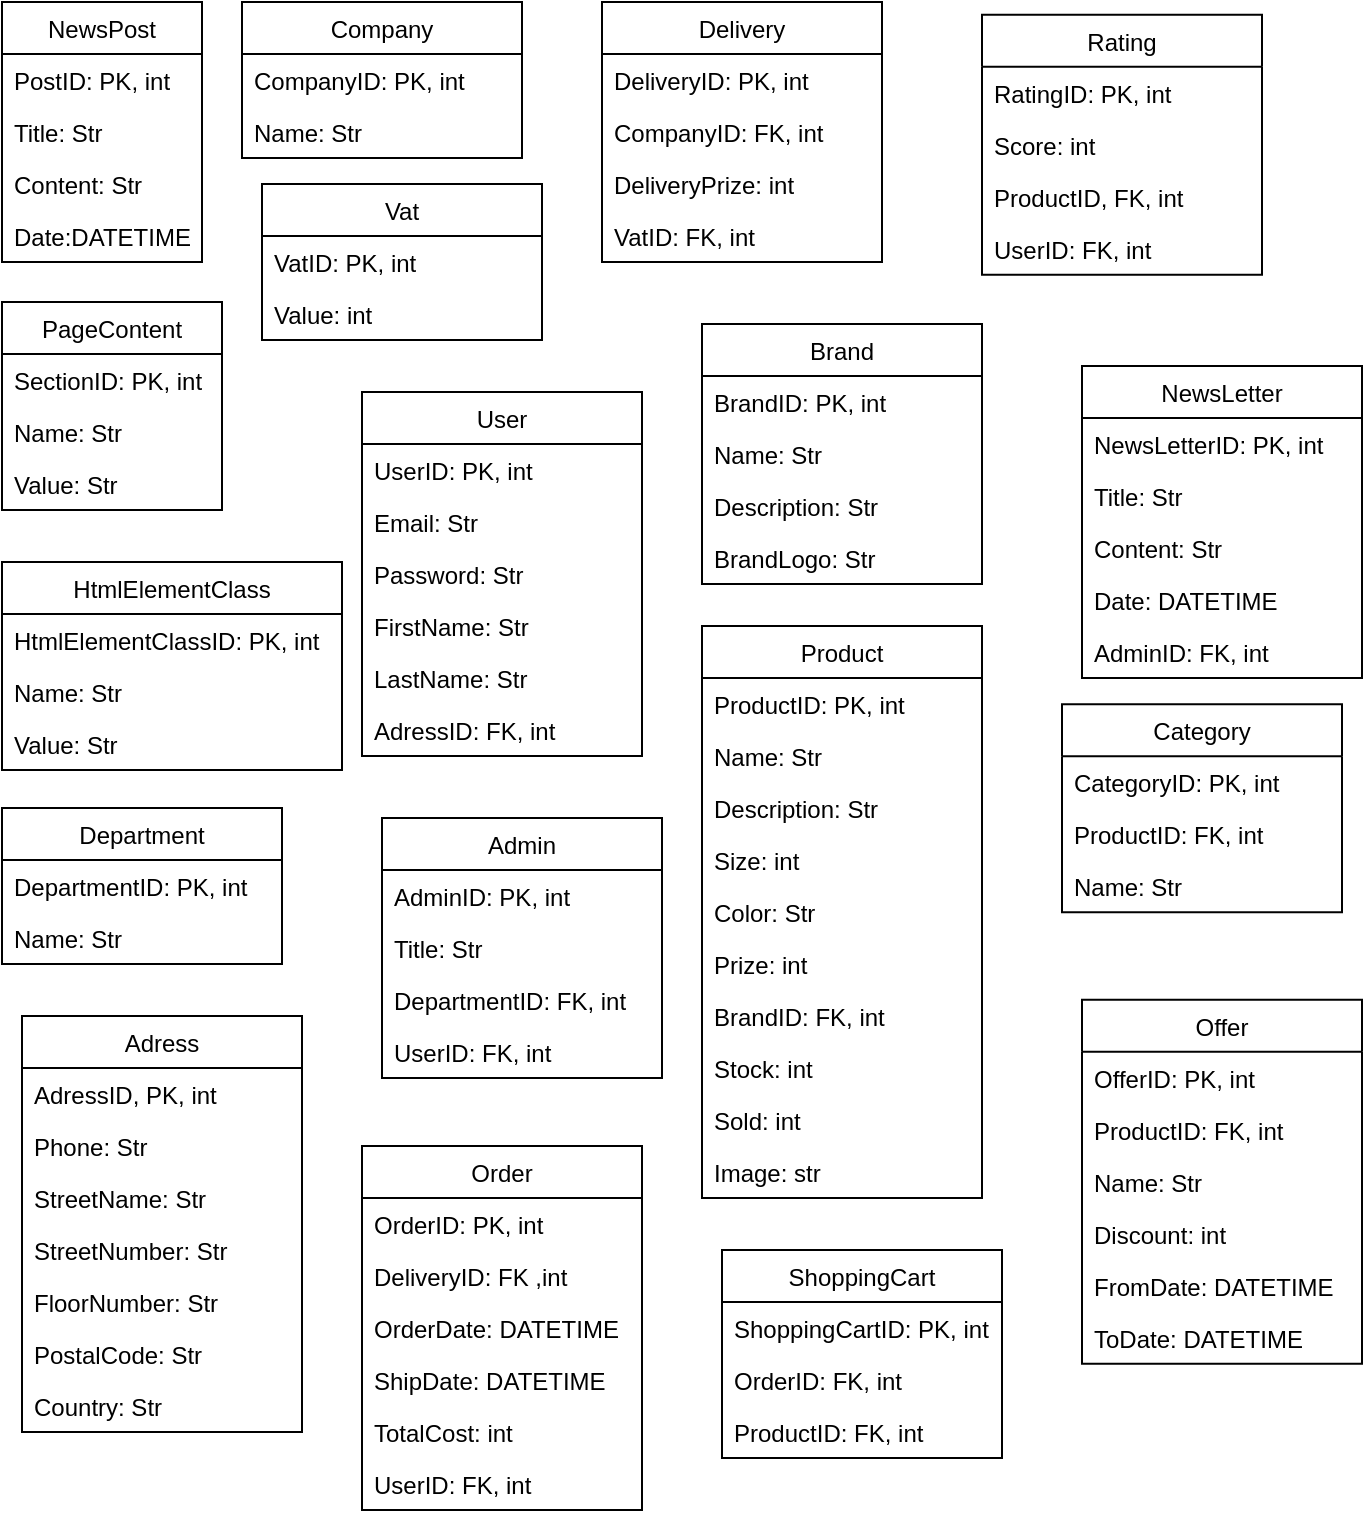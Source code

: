 <mxfile version="10.6.3" type="device"><diagram name="Page-1" id="efa7a0a1-bf9b-a30e-e6df-94a7791c09e9"><mxGraphModel dx="1382" dy="764" grid="1" gridSize="10" guides="1" tooltips="1" connect="1" arrows="1" fold="1" page="1" pageScale="1" pageWidth="826" pageHeight="1169" background="#ffffff" math="0" shadow="0"><root><mxCell id="0"/><mxCell id="1" parent="0"/><mxCell id="35_fHUMFxLM2dkBCwkfM-115" value="NewsPost" style="swimlane;fontStyle=0;childLayout=stackLayout;horizontal=1;startSize=26;fillColor=none;horizontalStack=0;resizeParent=1;resizeParentMax=0;resizeLast=0;collapsible=1;marginBottom=0;" parent="1" vertex="1"><mxGeometry x="20" y="20" width="100" height="130" as="geometry"><mxRectangle x="20" y="20" width="90" height="26" as="alternateBounds"/></mxGeometry></mxCell><mxCell id="35_fHUMFxLM2dkBCwkfM-116" value="PostID: PK, int" style="text;strokeColor=none;fillColor=none;align=left;verticalAlign=top;spacingLeft=4;spacingRight=4;overflow=hidden;rotatable=0;points=[[0,0.5],[1,0.5]];portConstraint=eastwest;" parent="35_fHUMFxLM2dkBCwkfM-115" vertex="1"><mxGeometry y="26" width="100" height="26" as="geometry"/></mxCell><mxCell id="35_fHUMFxLM2dkBCwkfM-117" value="Title: Str" style="text;strokeColor=none;fillColor=none;align=left;verticalAlign=top;spacingLeft=4;spacingRight=4;overflow=hidden;rotatable=0;points=[[0,0.5],[1,0.5]];portConstraint=eastwest;" parent="35_fHUMFxLM2dkBCwkfM-115" vertex="1"><mxGeometry y="52" width="100" height="26" as="geometry"/></mxCell><mxCell id="35_fHUMFxLM2dkBCwkfM-118" value="Content: Str" style="text;strokeColor=none;fillColor=none;align=left;verticalAlign=top;spacingLeft=4;spacingRight=4;overflow=hidden;rotatable=0;points=[[0,0.5],[1,0.5]];portConstraint=eastwest;" parent="35_fHUMFxLM2dkBCwkfM-115" vertex="1"><mxGeometry y="78" width="100" height="26" as="geometry"/></mxCell><mxCell id="35_fHUMFxLM2dkBCwkfM-121" value="Date:DATETIME" style="text;strokeColor=none;fillColor=none;align=left;verticalAlign=top;spacingLeft=4;spacingRight=4;overflow=hidden;rotatable=0;points=[[0,0.5],[1,0.5]];portConstraint=eastwest;" parent="35_fHUMFxLM2dkBCwkfM-115" vertex="1"><mxGeometry y="104" width="100" height="26" as="geometry"/></mxCell><mxCell id="35_fHUMFxLM2dkBCwkfM-122" value="PageContent" style="swimlane;fontStyle=0;childLayout=stackLayout;horizontal=1;startSize=26;fillColor=none;horizontalStack=0;resizeParent=1;resizeParentMax=0;resizeLast=0;collapsible=1;marginBottom=0;" parent="1" vertex="1"><mxGeometry x="20" y="170" width="110" height="104" as="geometry"/></mxCell><mxCell id="35_fHUMFxLM2dkBCwkfM-123" value="SectionID: PK, int" style="text;strokeColor=none;fillColor=none;align=left;verticalAlign=top;spacingLeft=4;spacingRight=4;overflow=hidden;rotatable=0;points=[[0,0.5],[1,0.5]];portConstraint=eastwest;" parent="35_fHUMFxLM2dkBCwkfM-122" vertex="1"><mxGeometry y="26" width="110" height="26" as="geometry"/></mxCell><mxCell id="35_fHUMFxLM2dkBCwkfM-124" value="Name: Str" style="text;strokeColor=none;fillColor=none;align=left;verticalAlign=top;spacingLeft=4;spacingRight=4;overflow=hidden;rotatable=0;points=[[0,0.5],[1,0.5]];portConstraint=eastwest;" parent="35_fHUMFxLM2dkBCwkfM-122" vertex="1"><mxGeometry y="52" width="110" height="26" as="geometry"/></mxCell><mxCell id="35_fHUMFxLM2dkBCwkfM-125" value="Value: Str" style="text;strokeColor=none;fillColor=none;align=left;verticalAlign=top;spacingLeft=4;spacingRight=4;overflow=hidden;rotatable=0;points=[[0,0.5],[1,0.5]];portConstraint=eastwest;" parent="35_fHUMFxLM2dkBCwkfM-122" vertex="1"><mxGeometry y="78" width="110" height="26" as="geometry"/></mxCell><mxCell id="35_fHUMFxLM2dkBCwkfM-126" value="HtmlElementClass" style="swimlane;fontStyle=0;childLayout=stackLayout;horizontal=1;startSize=26;fillColor=none;horizontalStack=0;resizeParent=1;resizeParentMax=0;resizeLast=0;collapsible=1;marginBottom=0;" parent="1" vertex="1"><mxGeometry x="20" y="300" width="170" height="104" as="geometry"/></mxCell><mxCell id="35_fHUMFxLM2dkBCwkfM-127" value="HtmlElementClassID: PK, int" style="text;strokeColor=none;fillColor=none;align=left;verticalAlign=top;spacingLeft=4;spacingRight=4;overflow=hidden;rotatable=0;points=[[0,0.5],[1,0.5]];portConstraint=eastwest;" parent="35_fHUMFxLM2dkBCwkfM-126" vertex="1"><mxGeometry y="26" width="170" height="26" as="geometry"/></mxCell><mxCell id="35_fHUMFxLM2dkBCwkfM-128" value="Name: Str" style="text;strokeColor=none;fillColor=none;align=left;verticalAlign=top;spacingLeft=4;spacingRight=4;overflow=hidden;rotatable=0;points=[[0,0.5],[1,0.5]];portConstraint=eastwest;" parent="35_fHUMFxLM2dkBCwkfM-126" vertex="1"><mxGeometry y="52" width="170" height="26" as="geometry"/></mxCell><mxCell id="35_fHUMFxLM2dkBCwkfM-129" value="Value: Str" style="text;strokeColor=none;fillColor=none;align=left;verticalAlign=top;spacingLeft=4;spacingRight=4;overflow=hidden;rotatable=0;points=[[0,0.5],[1,0.5]];portConstraint=eastwest;" parent="35_fHUMFxLM2dkBCwkfM-126" vertex="1"><mxGeometry y="78" width="170" height="26" as="geometry"/></mxCell><mxCell id="35_fHUMFxLM2dkBCwkfM-130" value="NewsLetter" style="swimlane;fontStyle=0;childLayout=stackLayout;horizontal=1;startSize=26;fillColor=none;horizontalStack=0;resizeParent=1;resizeParentMax=0;resizeLast=0;collapsible=1;marginBottom=0;" parent="1" vertex="1"><mxGeometry x="560" y="202" width="140" height="156" as="geometry"/></mxCell><mxCell id="35_fHUMFxLM2dkBCwkfM-131" value="NewsLetterID: PK, int" style="text;strokeColor=none;fillColor=none;align=left;verticalAlign=top;spacingLeft=4;spacingRight=4;overflow=hidden;rotatable=0;points=[[0,0.5],[1,0.5]];portConstraint=eastwest;" parent="35_fHUMFxLM2dkBCwkfM-130" vertex="1"><mxGeometry y="26" width="140" height="26" as="geometry"/></mxCell><mxCell id="35_fHUMFxLM2dkBCwkfM-132" value="Title: Str" style="text;strokeColor=none;fillColor=none;align=left;verticalAlign=top;spacingLeft=4;spacingRight=4;overflow=hidden;rotatable=0;points=[[0,0.5],[1,0.5]];portConstraint=eastwest;" parent="35_fHUMFxLM2dkBCwkfM-130" vertex="1"><mxGeometry y="52" width="140" height="26" as="geometry"/></mxCell><mxCell id="35_fHUMFxLM2dkBCwkfM-133" value="Content: Str" style="text;strokeColor=none;fillColor=none;align=left;verticalAlign=top;spacingLeft=4;spacingRight=4;overflow=hidden;rotatable=0;points=[[0,0.5],[1,0.5]];portConstraint=eastwest;" parent="35_fHUMFxLM2dkBCwkfM-130" vertex="1"><mxGeometry y="78" width="140" height="26" as="geometry"/></mxCell><mxCell id="35_fHUMFxLM2dkBCwkfM-134" value="Date: DATETIME" style="text;strokeColor=none;fillColor=none;align=left;verticalAlign=top;spacingLeft=4;spacingRight=4;overflow=hidden;rotatable=0;points=[[0,0.5],[1,0.5]];portConstraint=eastwest;" parent="35_fHUMFxLM2dkBCwkfM-130" vertex="1"><mxGeometry y="104" width="140" height="26" as="geometry"/></mxCell><mxCell id="35_fHUMFxLM2dkBCwkfM-135" value="AdminID: FK, int" style="text;strokeColor=none;fillColor=none;align=left;verticalAlign=top;spacingLeft=4;spacingRight=4;overflow=hidden;rotatable=0;points=[[0,0.5],[1,0.5]];portConstraint=eastwest;" parent="35_fHUMFxLM2dkBCwkfM-130" vertex="1"><mxGeometry y="130" width="140" height="26" as="geometry"/></mxCell><mxCell id="35_fHUMFxLM2dkBCwkfM-136" value="Admin" style="swimlane;fontStyle=0;childLayout=stackLayout;horizontal=1;startSize=26;fillColor=none;horizontalStack=0;resizeParent=1;resizeParentMax=0;resizeLast=0;collapsible=1;marginBottom=0;" parent="1" vertex="1"><mxGeometry x="210" y="428" width="140" height="130" as="geometry"/></mxCell><mxCell id="35_fHUMFxLM2dkBCwkfM-137" value="AdminID: PK, int" style="text;strokeColor=none;fillColor=none;align=left;verticalAlign=top;spacingLeft=4;spacingRight=4;overflow=hidden;rotatable=0;points=[[0,0.5],[1,0.5]];portConstraint=eastwest;" parent="35_fHUMFxLM2dkBCwkfM-136" vertex="1"><mxGeometry y="26" width="140" height="26" as="geometry"/></mxCell><mxCell id="35_fHUMFxLM2dkBCwkfM-138" value="Title: Str" style="text;strokeColor=none;fillColor=none;align=left;verticalAlign=top;spacingLeft=4;spacingRight=4;overflow=hidden;rotatable=0;points=[[0,0.5],[1,0.5]];portConstraint=eastwest;" parent="35_fHUMFxLM2dkBCwkfM-136" vertex="1"><mxGeometry y="52" width="140" height="26" as="geometry"/></mxCell><mxCell id="35_fHUMFxLM2dkBCwkfM-139" value="DepartmentID: FK, int" style="text;strokeColor=none;fillColor=none;align=left;verticalAlign=top;spacingLeft=4;spacingRight=4;overflow=hidden;rotatable=0;points=[[0,0.5],[1,0.5]];portConstraint=eastwest;" parent="35_fHUMFxLM2dkBCwkfM-136" vertex="1"><mxGeometry y="78" width="140" height="26" as="geometry"/></mxCell><mxCell id="35_fHUMFxLM2dkBCwkfM-140" value="UserID: FK, int" style="text;strokeColor=none;fillColor=none;align=left;verticalAlign=top;spacingLeft=4;spacingRight=4;overflow=hidden;rotatable=0;points=[[0,0.5],[1,0.5]];portConstraint=eastwest;" parent="35_fHUMFxLM2dkBCwkfM-136" vertex="1"><mxGeometry y="104" width="140" height="26" as="geometry"/></mxCell><mxCell id="35_fHUMFxLM2dkBCwkfM-141" value="Department" style="swimlane;fontStyle=0;childLayout=stackLayout;horizontal=1;startSize=26;fillColor=none;horizontalStack=0;resizeParent=1;resizeParentMax=0;resizeLast=0;collapsible=1;marginBottom=0;" parent="1" vertex="1"><mxGeometry x="20" y="423" width="140" height="78" as="geometry"/></mxCell><mxCell id="35_fHUMFxLM2dkBCwkfM-142" value="DepartmentID: PK, int" style="text;strokeColor=none;fillColor=none;align=left;verticalAlign=top;spacingLeft=4;spacingRight=4;overflow=hidden;rotatable=0;points=[[0,0.5],[1,0.5]];portConstraint=eastwest;" parent="35_fHUMFxLM2dkBCwkfM-141" vertex="1"><mxGeometry y="26" width="140" height="26" as="geometry"/></mxCell><mxCell id="35_fHUMFxLM2dkBCwkfM-143" value="Name: Str" style="text;strokeColor=none;fillColor=none;align=left;verticalAlign=top;spacingLeft=4;spacingRight=4;overflow=hidden;rotatable=0;points=[[0,0.5],[1,0.5]];portConstraint=eastwest;" parent="35_fHUMFxLM2dkBCwkfM-141" vertex="1"><mxGeometry y="52" width="140" height="26" as="geometry"/></mxCell><mxCell id="35_fHUMFxLM2dkBCwkfM-145" value="User" style="swimlane;fontStyle=0;childLayout=stackLayout;horizontal=1;startSize=26;fillColor=none;horizontalStack=0;resizeParent=1;resizeParentMax=0;resizeLast=0;collapsible=1;marginBottom=0;" parent="1" vertex="1"><mxGeometry x="200" y="215" width="140" height="182" as="geometry"/></mxCell><mxCell id="35_fHUMFxLM2dkBCwkfM-146" value="UserID: PK, int" style="text;strokeColor=none;fillColor=none;align=left;verticalAlign=top;spacingLeft=4;spacingRight=4;overflow=hidden;rotatable=0;points=[[0,0.5],[1,0.5]];portConstraint=eastwest;" parent="35_fHUMFxLM2dkBCwkfM-145" vertex="1"><mxGeometry y="26" width="140" height="26" as="geometry"/></mxCell><mxCell id="35_fHUMFxLM2dkBCwkfM-147" value="Email: Str" style="text;strokeColor=none;fillColor=none;align=left;verticalAlign=top;spacingLeft=4;spacingRight=4;overflow=hidden;rotatable=0;points=[[0,0.5],[1,0.5]];portConstraint=eastwest;" parent="35_fHUMFxLM2dkBCwkfM-145" vertex="1"><mxGeometry y="52" width="140" height="26" as="geometry"/></mxCell><mxCell id="35_fHUMFxLM2dkBCwkfM-148" value="Password: Str" style="text;strokeColor=none;fillColor=none;align=left;verticalAlign=top;spacingLeft=4;spacingRight=4;overflow=hidden;rotatable=0;points=[[0,0.5],[1,0.5]];portConstraint=eastwest;" parent="35_fHUMFxLM2dkBCwkfM-145" vertex="1"><mxGeometry y="78" width="140" height="26" as="geometry"/></mxCell><mxCell id="35_fHUMFxLM2dkBCwkfM-149" value="FirstName: Str" style="text;strokeColor=none;fillColor=none;align=left;verticalAlign=top;spacingLeft=4;spacingRight=4;overflow=hidden;rotatable=0;points=[[0,0.5],[1,0.5]];portConstraint=eastwest;" parent="35_fHUMFxLM2dkBCwkfM-145" vertex="1"><mxGeometry y="104" width="140" height="26" as="geometry"/></mxCell><mxCell id="35_fHUMFxLM2dkBCwkfM-150" value="LastName: Str" style="text;strokeColor=none;fillColor=none;align=left;verticalAlign=top;spacingLeft=4;spacingRight=4;overflow=hidden;rotatable=0;points=[[0,0.5],[1,0.5]];portConstraint=eastwest;" parent="35_fHUMFxLM2dkBCwkfM-145" vertex="1"><mxGeometry y="130" width="140" height="26" as="geometry"/></mxCell><mxCell id="35_fHUMFxLM2dkBCwkfM-151" value="AdressID: FK, int" style="text;strokeColor=none;fillColor=none;align=left;verticalAlign=top;spacingLeft=4;spacingRight=4;overflow=hidden;rotatable=0;points=[[0,0.5],[1,0.5]];portConstraint=eastwest;" parent="35_fHUMFxLM2dkBCwkfM-145" vertex="1"><mxGeometry y="156" width="140" height="26" as="geometry"/></mxCell><mxCell id="35_fHUMFxLM2dkBCwkfM-153" value="Adress" style="swimlane;fontStyle=0;childLayout=stackLayout;horizontal=1;startSize=26;fillColor=none;horizontalStack=0;resizeParent=1;resizeParentMax=0;resizeLast=0;collapsible=1;marginBottom=0;" parent="1" vertex="1"><mxGeometry x="30" y="527" width="140" height="208" as="geometry"/></mxCell><mxCell id="35_fHUMFxLM2dkBCwkfM-154" value="AdressID, PK, int" style="text;strokeColor=none;fillColor=none;align=left;verticalAlign=top;spacingLeft=4;spacingRight=4;overflow=hidden;rotatable=0;points=[[0,0.5],[1,0.5]];portConstraint=eastwest;" parent="35_fHUMFxLM2dkBCwkfM-153" vertex="1"><mxGeometry y="26" width="140" height="26" as="geometry"/></mxCell><mxCell id="35_fHUMFxLM2dkBCwkfM-155" value="Phone: Str" style="text;strokeColor=none;fillColor=none;align=left;verticalAlign=top;spacingLeft=4;spacingRight=4;overflow=hidden;rotatable=0;points=[[0,0.5],[1,0.5]];portConstraint=eastwest;" parent="35_fHUMFxLM2dkBCwkfM-153" vertex="1"><mxGeometry y="52" width="140" height="26" as="geometry"/></mxCell><mxCell id="35_fHUMFxLM2dkBCwkfM-156" value="StreetName: Str" style="text;strokeColor=none;fillColor=none;align=left;verticalAlign=top;spacingLeft=4;spacingRight=4;overflow=hidden;rotatable=0;points=[[0,0.5],[1,0.5]];portConstraint=eastwest;" parent="35_fHUMFxLM2dkBCwkfM-153" vertex="1"><mxGeometry y="78" width="140" height="26" as="geometry"/></mxCell><mxCell id="35_fHUMFxLM2dkBCwkfM-157" value="StreetNumber: Str" style="text;strokeColor=none;fillColor=none;align=left;verticalAlign=top;spacingLeft=4;spacingRight=4;overflow=hidden;rotatable=0;points=[[0,0.5],[1,0.5]];portConstraint=eastwest;" parent="35_fHUMFxLM2dkBCwkfM-153" vertex="1"><mxGeometry y="104" width="140" height="26" as="geometry"/></mxCell><mxCell id="35_fHUMFxLM2dkBCwkfM-158" value="FloorNumber: Str" style="text;strokeColor=none;fillColor=none;align=left;verticalAlign=top;spacingLeft=4;spacingRight=4;overflow=hidden;rotatable=0;points=[[0,0.5],[1,0.5]];portConstraint=eastwest;" parent="35_fHUMFxLM2dkBCwkfM-153" vertex="1"><mxGeometry y="130" width="140" height="26" as="geometry"/></mxCell><mxCell id="35_fHUMFxLM2dkBCwkfM-159" value="PostalCode: Str" style="text;strokeColor=none;fillColor=none;align=left;verticalAlign=top;spacingLeft=4;spacingRight=4;overflow=hidden;rotatable=0;points=[[0,0.5],[1,0.5]];portConstraint=eastwest;" parent="35_fHUMFxLM2dkBCwkfM-153" vertex="1"><mxGeometry y="156" width="140" height="26" as="geometry"/></mxCell><mxCell id="35_fHUMFxLM2dkBCwkfM-160" value="Country: Str" style="text;strokeColor=none;fillColor=none;align=left;verticalAlign=top;spacingLeft=4;spacingRight=4;overflow=hidden;rotatable=0;points=[[0,0.5],[1,0.5]];portConstraint=eastwest;" parent="35_fHUMFxLM2dkBCwkfM-153" vertex="1"><mxGeometry y="182" width="140" height="26" as="geometry"/></mxCell><mxCell id="35_fHUMFxLM2dkBCwkfM-161" value="Order" style="swimlane;fontStyle=0;childLayout=stackLayout;horizontal=1;startSize=26;fillColor=none;horizontalStack=0;resizeParent=1;resizeParentMax=0;resizeLast=0;collapsible=1;marginBottom=0;" parent="1" vertex="1"><mxGeometry x="200" y="592" width="140" height="182" as="geometry"/></mxCell><mxCell id="35_fHUMFxLM2dkBCwkfM-162" value="OrderID: PK, int" style="text;strokeColor=none;fillColor=none;align=left;verticalAlign=top;spacingLeft=4;spacingRight=4;overflow=hidden;rotatable=0;points=[[0,0.5],[1,0.5]];portConstraint=eastwest;" parent="35_fHUMFxLM2dkBCwkfM-161" vertex="1"><mxGeometry y="26" width="140" height="26" as="geometry"/></mxCell><mxCell id="FFHb_cqiGjQIuQqLYiIu-12" value="DeliveryID: FK ,int" style="text;strokeColor=none;fillColor=none;align=left;verticalAlign=top;spacingLeft=4;spacingRight=4;overflow=hidden;rotatable=0;points=[[0,0.5],[1,0.5]];portConstraint=eastwest;" vertex="1" parent="35_fHUMFxLM2dkBCwkfM-161"><mxGeometry y="52" width="140" height="26" as="geometry"/></mxCell><mxCell id="35_fHUMFxLM2dkBCwkfM-163" value="OrderDate: DATETIME" style="text;strokeColor=none;fillColor=none;align=left;verticalAlign=top;spacingLeft=4;spacingRight=4;overflow=hidden;rotatable=0;points=[[0,0.5],[1,0.5]];portConstraint=eastwest;" parent="35_fHUMFxLM2dkBCwkfM-161" vertex="1"><mxGeometry y="78" width="140" height="26" as="geometry"/></mxCell><mxCell id="35_fHUMFxLM2dkBCwkfM-164" value="ShipDate: DATETIME" style="text;strokeColor=none;fillColor=none;align=left;verticalAlign=top;spacingLeft=4;spacingRight=4;overflow=hidden;rotatable=0;points=[[0,0.5],[1,0.5]];portConstraint=eastwest;" parent="35_fHUMFxLM2dkBCwkfM-161" vertex="1"><mxGeometry y="104" width="140" height="26" as="geometry"/></mxCell><mxCell id="35_fHUMFxLM2dkBCwkfM-165" value="TotalCost: int" style="text;strokeColor=none;fillColor=none;align=left;verticalAlign=top;spacingLeft=4;spacingRight=4;overflow=hidden;rotatable=0;points=[[0,0.5],[1,0.5]];portConstraint=eastwest;" parent="35_fHUMFxLM2dkBCwkfM-161" vertex="1"><mxGeometry y="130" width="140" height="26" as="geometry"/></mxCell><mxCell id="35_fHUMFxLM2dkBCwkfM-207" value="UserID: FK, int" style="text;strokeColor=none;fillColor=none;align=left;verticalAlign=top;spacingLeft=4;spacingRight=4;overflow=hidden;rotatable=0;points=[[0,0.5],[1,0.5]];portConstraint=eastwest;" parent="35_fHUMFxLM2dkBCwkfM-161" vertex="1"><mxGeometry y="156" width="140" height="26" as="geometry"/></mxCell><mxCell id="35_fHUMFxLM2dkBCwkfM-166" value="Delivery" style="swimlane;fontStyle=0;childLayout=stackLayout;horizontal=1;startSize=26;fillColor=none;horizontalStack=0;resizeParent=1;resizeParentMax=0;resizeLast=0;collapsible=1;marginBottom=0;" parent="1" vertex="1"><mxGeometry x="320" y="20" width="140" height="130" as="geometry"/></mxCell><mxCell id="35_fHUMFxLM2dkBCwkfM-167" value="DeliveryID: PK, int" style="text;strokeColor=none;fillColor=none;align=left;verticalAlign=top;spacingLeft=4;spacingRight=4;overflow=hidden;rotatable=0;points=[[0,0.5],[1,0.5]];portConstraint=eastwest;" parent="35_fHUMFxLM2dkBCwkfM-166" vertex="1"><mxGeometry y="26" width="140" height="26" as="geometry"/></mxCell><mxCell id="35_fHUMFxLM2dkBCwkfM-168" value="CompanyID: FK, int" style="text;strokeColor=none;fillColor=none;align=left;verticalAlign=top;spacingLeft=4;spacingRight=4;overflow=hidden;rotatable=0;points=[[0,0.5],[1,0.5]];portConstraint=eastwest;" parent="35_fHUMFxLM2dkBCwkfM-166" vertex="1"><mxGeometry y="52" width="140" height="26" as="geometry"/></mxCell><mxCell id="35_fHUMFxLM2dkBCwkfM-169" value="DeliveryPrize: int" style="text;strokeColor=none;fillColor=none;align=left;verticalAlign=top;spacingLeft=4;spacingRight=4;overflow=hidden;rotatable=0;points=[[0,0.5],[1,0.5]];portConstraint=eastwest;" parent="35_fHUMFxLM2dkBCwkfM-166" vertex="1"><mxGeometry y="78" width="140" height="26" as="geometry"/></mxCell><mxCell id="35_fHUMFxLM2dkBCwkfM-170" value="VatID: FK, int" style="text;strokeColor=none;fillColor=none;align=left;verticalAlign=top;spacingLeft=4;spacingRight=4;overflow=hidden;rotatable=0;points=[[0,0.5],[1,0.5]];portConstraint=eastwest;" parent="35_fHUMFxLM2dkBCwkfM-166" vertex="1"><mxGeometry y="104" width="140" height="26" as="geometry"/></mxCell><mxCell id="35_fHUMFxLM2dkBCwkfM-171" value="Company" style="swimlane;fontStyle=0;childLayout=stackLayout;horizontal=1;startSize=26;fillColor=none;horizontalStack=0;resizeParent=1;resizeParentMax=0;resizeLast=0;collapsible=1;marginBottom=0;" parent="1" vertex="1"><mxGeometry x="140" y="20" width="140" height="78" as="geometry"/></mxCell><mxCell id="35_fHUMFxLM2dkBCwkfM-172" value="CompanyID: PK, int" style="text;strokeColor=none;fillColor=none;align=left;verticalAlign=top;spacingLeft=4;spacingRight=4;overflow=hidden;rotatable=0;points=[[0,0.5],[1,0.5]];portConstraint=eastwest;" parent="35_fHUMFxLM2dkBCwkfM-171" vertex="1"><mxGeometry y="26" width="140" height="26" as="geometry"/></mxCell><mxCell id="35_fHUMFxLM2dkBCwkfM-173" value="Name: Str" style="text;strokeColor=none;fillColor=none;align=left;verticalAlign=top;spacingLeft=4;spacingRight=4;overflow=hidden;rotatable=0;points=[[0,0.5],[1,0.5]];portConstraint=eastwest;" parent="35_fHUMFxLM2dkBCwkfM-171" vertex="1"><mxGeometry y="52" width="140" height="26" as="geometry"/></mxCell><mxCell id="35_fHUMFxLM2dkBCwkfM-175" value="Vat" style="swimlane;fontStyle=0;childLayout=stackLayout;horizontal=1;startSize=26;fillColor=none;horizontalStack=0;resizeParent=1;resizeParentMax=0;resizeLast=0;collapsible=1;marginBottom=0;" parent="1" vertex="1"><mxGeometry x="150" y="111" width="140" height="78" as="geometry"/></mxCell><mxCell id="35_fHUMFxLM2dkBCwkfM-176" value="VatID: PK, int" style="text;strokeColor=none;fillColor=none;align=left;verticalAlign=top;spacingLeft=4;spacingRight=4;overflow=hidden;rotatable=0;points=[[0,0.5],[1,0.5]];portConstraint=eastwest;" parent="35_fHUMFxLM2dkBCwkfM-175" vertex="1"><mxGeometry y="26" width="140" height="26" as="geometry"/></mxCell><mxCell id="35_fHUMFxLM2dkBCwkfM-177" value="Value: int" style="text;strokeColor=none;fillColor=none;align=left;verticalAlign=top;spacingLeft=4;spacingRight=4;overflow=hidden;rotatable=0;points=[[0,0.5],[1,0.5]];portConstraint=eastwest;" parent="35_fHUMFxLM2dkBCwkfM-175" vertex="1"><mxGeometry y="52" width="140" height="26" as="geometry"/></mxCell><mxCell id="35_fHUMFxLM2dkBCwkfM-179" value="Category" style="swimlane;fontStyle=0;childLayout=stackLayout;horizontal=1;startSize=26;fillColor=none;horizontalStack=0;resizeParent=1;resizeParentMax=0;resizeLast=0;collapsible=1;marginBottom=0;" parent="1" vertex="1"><mxGeometry x="550" y="371.167" width="140" height="104" as="geometry"/></mxCell><mxCell id="35_fHUMFxLM2dkBCwkfM-180" value="CategoryID: PK, int" style="text;strokeColor=none;fillColor=none;align=left;verticalAlign=top;spacingLeft=4;spacingRight=4;overflow=hidden;rotatable=0;points=[[0,0.5],[1,0.5]];portConstraint=eastwest;" parent="35_fHUMFxLM2dkBCwkfM-179" vertex="1"><mxGeometry y="26" width="140" height="26" as="geometry"/></mxCell><mxCell id="FFHb_cqiGjQIuQqLYiIu-2" value="ProductID: FK, int" style="text;strokeColor=none;fillColor=none;align=left;verticalAlign=top;spacingLeft=4;spacingRight=4;overflow=hidden;rotatable=0;points=[[0,0.5],[1,0.5]];portConstraint=eastwest;" vertex="1" parent="35_fHUMFxLM2dkBCwkfM-179"><mxGeometry y="52" width="140" height="26" as="geometry"/></mxCell><mxCell id="35_fHUMFxLM2dkBCwkfM-181" value="Name: Str" style="text;strokeColor=none;fillColor=none;align=left;verticalAlign=top;spacingLeft=4;spacingRight=4;overflow=hidden;rotatable=0;points=[[0,0.5],[1,0.5]];portConstraint=eastwest;" parent="35_fHUMFxLM2dkBCwkfM-179" vertex="1"><mxGeometry y="78" width="140" height="26" as="geometry"/></mxCell><mxCell id="35_fHUMFxLM2dkBCwkfM-183" value="Rating" style="swimlane;fontStyle=0;childLayout=stackLayout;horizontal=1;startSize=26;fillColor=none;horizontalStack=0;resizeParent=1;resizeParentMax=0;resizeLast=0;collapsible=1;marginBottom=0;" parent="1" vertex="1"><mxGeometry x="510" y="26.333" width="140" height="130" as="geometry"/></mxCell><mxCell id="35_fHUMFxLM2dkBCwkfM-184" value="RatingID: PK, int" style="text;strokeColor=none;fillColor=none;align=left;verticalAlign=top;spacingLeft=4;spacingRight=4;overflow=hidden;rotatable=0;points=[[0,0.5],[1,0.5]];portConstraint=eastwest;" parent="35_fHUMFxLM2dkBCwkfM-183" vertex="1"><mxGeometry y="26" width="140" height="26" as="geometry"/></mxCell><mxCell id="35_fHUMFxLM2dkBCwkfM-185" value="Score: int" style="text;strokeColor=none;fillColor=none;align=left;verticalAlign=top;spacingLeft=4;spacingRight=4;overflow=hidden;rotatable=0;points=[[0,0.5],[1,0.5]];portConstraint=eastwest;" parent="35_fHUMFxLM2dkBCwkfM-183" vertex="1"><mxGeometry y="52" width="140" height="26" as="geometry"/></mxCell><mxCell id="FFHb_cqiGjQIuQqLYiIu-3" value="ProductID, FK, int" style="text;strokeColor=none;fillColor=none;align=left;verticalAlign=top;spacingLeft=4;spacingRight=4;overflow=hidden;rotatable=0;points=[[0,0.5],[1,0.5]];portConstraint=eastwest;" vertex="1" parent="35_fHUMFxLM2dkBCwkfM-183"><mxGeometry y="78" width="140" height="26" as="geometry"/></mxCell><mxCell id="35_fHUMFxLM2dkBCwkfM-186" value="UserID: FK, int" style="text;strokeColor=none;fillColor=none;align=left;verticalAlign=top;spacingLeft=4;spacingRight=4;overflow=hidden;rotatable=0;points=[[0,0.5],[1,0.5]];portConstraint=eastwest;" parent="35_fHUMFxLM2dkBCwkfM-183" vertex="1"><mxGeometry y="104" width="140" height="26" as="geometry"/></mxCell><mxCell id="35_fHUMFxLM2dkBCwkfM-187" value="Brand" style="swimlane;fontStyle=0;childLayout=stackLayout;horizontal=1;startSize=26;fillColor=none;horizontalStack=0;resizeParent=1;resizeParentMax=0;resizeLast=0;collapsible=1;marginBottom=0;" parent="1" vertex="1"><mxGeometry x="370" y="181" width="140" height="130" as="geometry"/></mxCell><mxCell id="35_fHUMFxLM2dkBCwkfM-188" value="BrandID: PK, int" style="text;strokeColor=none;fillColor=none;align=left;verticalAlign=top;spacingLeft=4;spacingRight=4;overflow=hidden;rotatable=0;points=[[0,0.5],[1,0.5]];portConstraint=eastwest;" parent="35_fHUMFxLM2dkBCwkfM-187" vertex="1"><mxGeometry y="26" width="140" height="26" as="geometry"/></mxCell><mxCell id="35_fHUMFxLM2dkBCwkfM-189" value="Name: Str" style="text;strokeColor=none;fillColor=none;align=left;verticalAlign=top;spacingLeft=4;spacingRight=4;overflow=hidden;rotatable=0;points=[[0,0.5],[1,0.5]];portConstraint=eastwest;" parent="35_fHUMFxLM2dkBCwkfM-187" vertex="1"><mxGeometry y="52" width="140" height="26" as="geometry"/></mxCell><mxCell id="35_fHUMFxLM2dkBCwkfM-190" value="Description: Str" style="text;strokeColor=none;fillColor=none;align=left;verticalAlign=top;spacingLeft=4;spacingRight=4;overflow=hidden;rotatable=0;points=[[0,0.5],[1,0.5]];portConstraint=eastwest;" parent="35_fHUMFxLM2dkBCwkfM-187" vertex="1"><mxGeometry y="78" width="140" height="26" as="geometry"/></mxCell><mxCell id="35_fHUMFxLM2dkBCwkfM-191" value="BrandLogo: Str" style="text;strokeColor=none;fillColor=none;align=left;verticalAlign=top;spacingLeft=4;spacingRight=4;overflow=hidden;rotatable=0;points=[[0,0.5],[1,0.5]];portConstraint=eastwest;" parent="35_fHUMFxLM2dkBCwkfM-187" vertex="1"><mxGeometry y="104" width="140" height="26" as="geometry"/></mxCell><mxCell id="35_fHUMFxLM2dkBCwkfM-192" value="Offer" style="swimlane;fontStyle=0;childLayout=stackLayout;horizontal=1;startSize=26;fillColor=none;horizontalStack=0;resizeParent=1;resizeParentMax=0;resizeLast=0;collapsible=1;marginBottom=0;" parent="1" vertex="1"><mxGeometry x="560" y="518.833" width="140" height="182" as="geometry"/></mxCell><mxCell id="35_fHUMFxLM2dkBCwkfM-193" value="OfferID: PK, int" style="text;strokeColor=none;fillColor=none;align=left;verticalAlign=top;spacingLeft=4;spacingRight=4;overflow=hidden;rotatable=0;points=[[0,0.5],[1,0.5]];portConstraint=eastwest;" parent="35_fHUMFxLM2dkBCwkfM-192" vertex="1"><mxGeometry y="26" width="140" height="26" as="geometry"/></mxCell><mxCell id="FFHb_cqiGjQIuQqLYiIu-5" value="ProductID: FK, int" style="text;strokeColor=none;fillColor=none;align=left;verticalAlign=top;spacingLeft=4;spacingRight=4;overflow=hidden;rotatable=0;points=[[0,0.5],[1,0.5]];portConstraint=eastwest;" vertex="1" parent="35_fHUMFxLM2dkBCwkfM-192"><mxGeometry y="52" width="140" height="26" as="geometry"/></mxCell><mxCell id="35_fHUMFxLM2dkBCwkfM-194" value="Name: Str" style="text;strokeColor=none;fillColor=none;align=left;verticalAlign=top;spacingLeft=4;spacingRight=4;overflow=hidden;rotatable=0;points=[[0,0.5],[1,0.5]];portConstraint=eastwest;" parent="35_fHUMFxLM2dkBCwkfM-192" vertex="1"><mxGeometry y="78" width="140" height="26" as="geometry"/></mxCell><mxCell id="FFHb_cqiGjQIuQqLYiIu-1" value="Discount: int" style="text;strokeColor=none;fillColor=none;align=left;verticalAlign=top;spacingLeft=4;spacingRight=4;overflow=hidden;rotatable=0;points=[[0,0.5],[1,0.5]];portConstraint=eastwest;" vertex="1" parent="35_fHUMFxLM2dkBCwkfM-192"><mxGeometry y="104" width="140" height="26" as="geometry"/></mxCell><mxCell id="35_fHUMFxLM2dkBCwkfM-195" value="FromDate: DATETIME" style="text;strokeColor=none;fillColor=none;align=left;verticalAlign=top;spacingLeft=4;spacingRight=4;overflow=hidden;rotatable=0;points=[[0,0.5],[1,0.5]];portConstraint=eastwest;" parent="35_fHUMFxLM2dkBCwkfM-192" vertex="1"><mxGeometry y="130" width="140" height="26" as="geometry"/></mxCell><mxCell id="35_fHUMFxLM2dkBCwkfM-196" value="ToDate: DATETIME" style="text;strokeColor=none;fillColor=none;align=left;verticalAlign=top;spacingLeft=4;spacingRight=4;overflow=hidden;rotatable=0;points=[[0,0.5],[1,0.5]];portConstraint=eastwest;" parent="35_fHUMFxLM2dkBCwkfM-192" vertex="1"><mxGeometry y="156" width="140" height="26" as="geometry"/></mxCell><mxCell id="35_fHUMFxLM2dkBCwkfM-197" value="Product" style="swimlane;fontStyle=0;childLayout=stackLayout;horizontal=1;startSize=26;fillColor=none;horizontalStack=0;resizeParent=1;resizeParentMax=0;resizeLast=0;collapsible=1;marginBottom=0;" parent="1" vertex="1"><mxGeometry x="370" y="332" width="140" height="286" as="geometry"/></mxCell><mxCell id="35_fHUMFxLM2dkBCwkfM-198" value="ProductID: PK, int" style="text;strokeColor=none;fillColor=none;align=left;verticalAlign=top;spacingLeft=4;spacingRight=4;overflow=hidden;rotatable=0;points=[[0,0.5],[1,0.5]];portConstraint=eastwest;" parent="35_fHUMFxLM2dkBCwkfM-197" vertex="1"><mxGeometry y="26" width="140" height="26" as="geometry"/></mxCell><mxCell id="35_fHUMFxLM2dkBCwkfM-199" value="Name: Str" style="text;strokeColor=none;fillColor=none;align=left;verticalAlign=top;spacingLeft=4;spacingRight=4;overflow=hidden;rotatable=0;points=[[0,0.5],[1,0.5]];portConstraint=eastwest;" parent="35_fHUMFxLM2dkBCwkfM-197" vertex="1"><mxGeometry y="52" width="140" height="26" as="geometry"/></mxCell><mxCell id="35_fHUMFxLM2dkBCwkfM-200" value="Description: Str" style="text;strokeColor=none;fillColor=none;align=left;verticalAlign=top;spacingLeft=4;spacingRight=4;overflow=hidden;rotatable=0;points=[[0,0.5],[1,0.5]];portConstraint=eastwest;" parent="35_fHUMFxLM2dkBCwkfM-197" vertex="1"><mxGeometry y="78" width="140" height="26" as="geometry"/></mxCell><mxCell id="35_fHUMFxLM2dkBCwkfM-201" value="Size: int" style="text;strokeColor=none;fillColor=none;align=left;verticalAlign=top;spacingLeft=4;spacingRight=4;overflow=hidden;rotatable=0;points=[[0,0.5],[1,0.5]];portConstraint=eastwest;" parent="35_fHUMFxLM2dkBCwkfM-197" vertex="1"><mxGeometry y="104" width="140" height="26" as="geometry"/></mxCell><mxCell id="35_fHUMFxLM2dkBCwkfM-202" value="Color: Str" style="text;strokeColor=none;fillColor=none;align=left;verticalAlign=top;spacingLeft=4;spacingRight=4;overflow=hidden;rotatable=0;points=[[0,0.5],[1,0.5]];portConstraint=eastwest;" parent="35_fHUMFxLM2dkBCwkfM-197" vertex="1"><mxGeometry y="130" width="140" height="26" as="geometry"/></mxCell><mxCell id="35_fHUMFxLM2dkBCwkfM-203" value="Prize: int" style="text;strokeColor=none;fillColor=none;align=left;verticalAlign=top;spacingLeft=4;spacingRight=4;overflow=hidden;rotatable=0;points=[[0,0.5],[1,0.5]];portConstraint=eastwest;" parent="35_fHUMFxLM2dkBCwkfM-197" vertex="1"><mxGeometry y="156" width="140" height="26" as="geometry"/></mxCell><mxCell id="35_fHUMFxLM2dkBCwkfM-204" value="BrandID: FK, int" style="text;strokeColor=none;fillColor=none;align=left;verticalAlign=top;spacingLeft=4;spacingRight=4;overflow=hidden;rotatable=0;points=[[0,0.5],[1,0.5]];portConstraint=eastwest;" parent="35_fHUMFxLM2dkBCwkfM-197" vertex="1"><mxGeometry y="182" width="140" height="26" as="geometry"/></mxCell><mxCell id="35_fHUMFxLM2dkBCwkfM-205" value="Stock: int" style="text;strokeColor=none;fillColor=none;align=left;verticalAlign=top;spacingLeft=4;spacingRight=4;overflow=hidden;rotatable=0;points=[[0,0.5],[1,0.5]];portConstraint=eastwest;" parent="35_fHUMFxLM2dkBCwkfM-197" vertex="1"><mxGeometry y="208" width="140" height="26" as="geometry"/></mxCell><mxCell id="35_fHUMFxLM2dkBCwkfM-206" value="Sold: int" style="text;strokeColor=none;fillColor=none;align=left;verticalAlign=top;spacingLeft=4;spacingRight=4;overflow=hidden;rotatable=0;points=[[0,0.5],[1,0.5]];portConstraint=eastwest;" parent="35_fHUMFxLM2dkBCwkfM-197" vertex="1"><mxGeometry y="234" width="140" height="26" as="geometry"/></mxCell><mxCell id="35_fHUMFxLM2dkBCwkfM-208" value="Image: str" style="text;strokeColor=none;fillColor=none;align=left;verticalAlign=top;spacingLeft=4;spacingRight=4;overflow=hidden;rotatable=0;points=[[0,0.5],[1,0.5]];portConstraint=eastwest;" parent="35_fHUMFxLM2dkBCwkfM-197" vertex="1"><mxGeometry y="260" width="140" height="26" as="geometry"/></mxCell><mxCell id="FFHb_cqiGjQIuQqLYiIu-6" value="ShoppingCart" style="swimlane;fontStyle=0;childLayout=stackLayout;horizontal=1;startSize=26;fillColor=none;horizontalStack=0;resizeParent=1;resizeParentMax=0;resizeLast=0;collapsible=1;marginBottom=0;" vertex="1" parent="1"><mxGeometry x="380" y="644" width="140" height="104" as="geometry"/></mxCell><mxCell id="FFHb_cqiGjQIuQqLYiIu-7" value="ShoppingCartID: PK, int" style="text;strokeColor=none;fillColor=none;align=left;verticalAlign=top;spacingLeft=4;spacingRight=4;overflow=hidden;rotatable=0;points=[[0,0.5],[1,0.5]];portConstraint=eastwest;" vertex="1" parent="FFHb_cqiGjQIuQqLYiIu-6"><mxGeometry y="26" width="140" height="26" as="geometry"/></mxCell><mxCell id="FFHb_cqiGjQIuQqLYiIu-8" value="OrderID: FK, int" style="text;strokeColor=none;fillColor=none;align=left;verticalAlign=top;spacingLeft=4;spacingRight=4;overflow=hidden;rotatable=0;points=[[0,0.5],[1,0.5]];portConstraint=eastwest;" vertex="1" parent="FFHb_cqiGjQIuQqLYiIu-6"><mxGeometry y="52" width="140" height="26" as="geometry"/></mxCell><mxCell id="FFHb_cqiGjQIuQqLYiIu-10" value="ProductID: FK, int" style="text;strokeColor=none;fillColor=none;align=left;verticalAlign=top;spacingLeft=4;spacingRight=4;overflow=hidden;rotatable=0;points=[[0,0.5],[1,0.5]];portConstraint=eastwest;" vertex="1" parent="FFHb_cqiGjQIuQqLYiIu-6"><mxGeometry y="78" width="140" height="26" as="geometry"/></mxCell></root></mxGraphModel></diagram></mxfile>